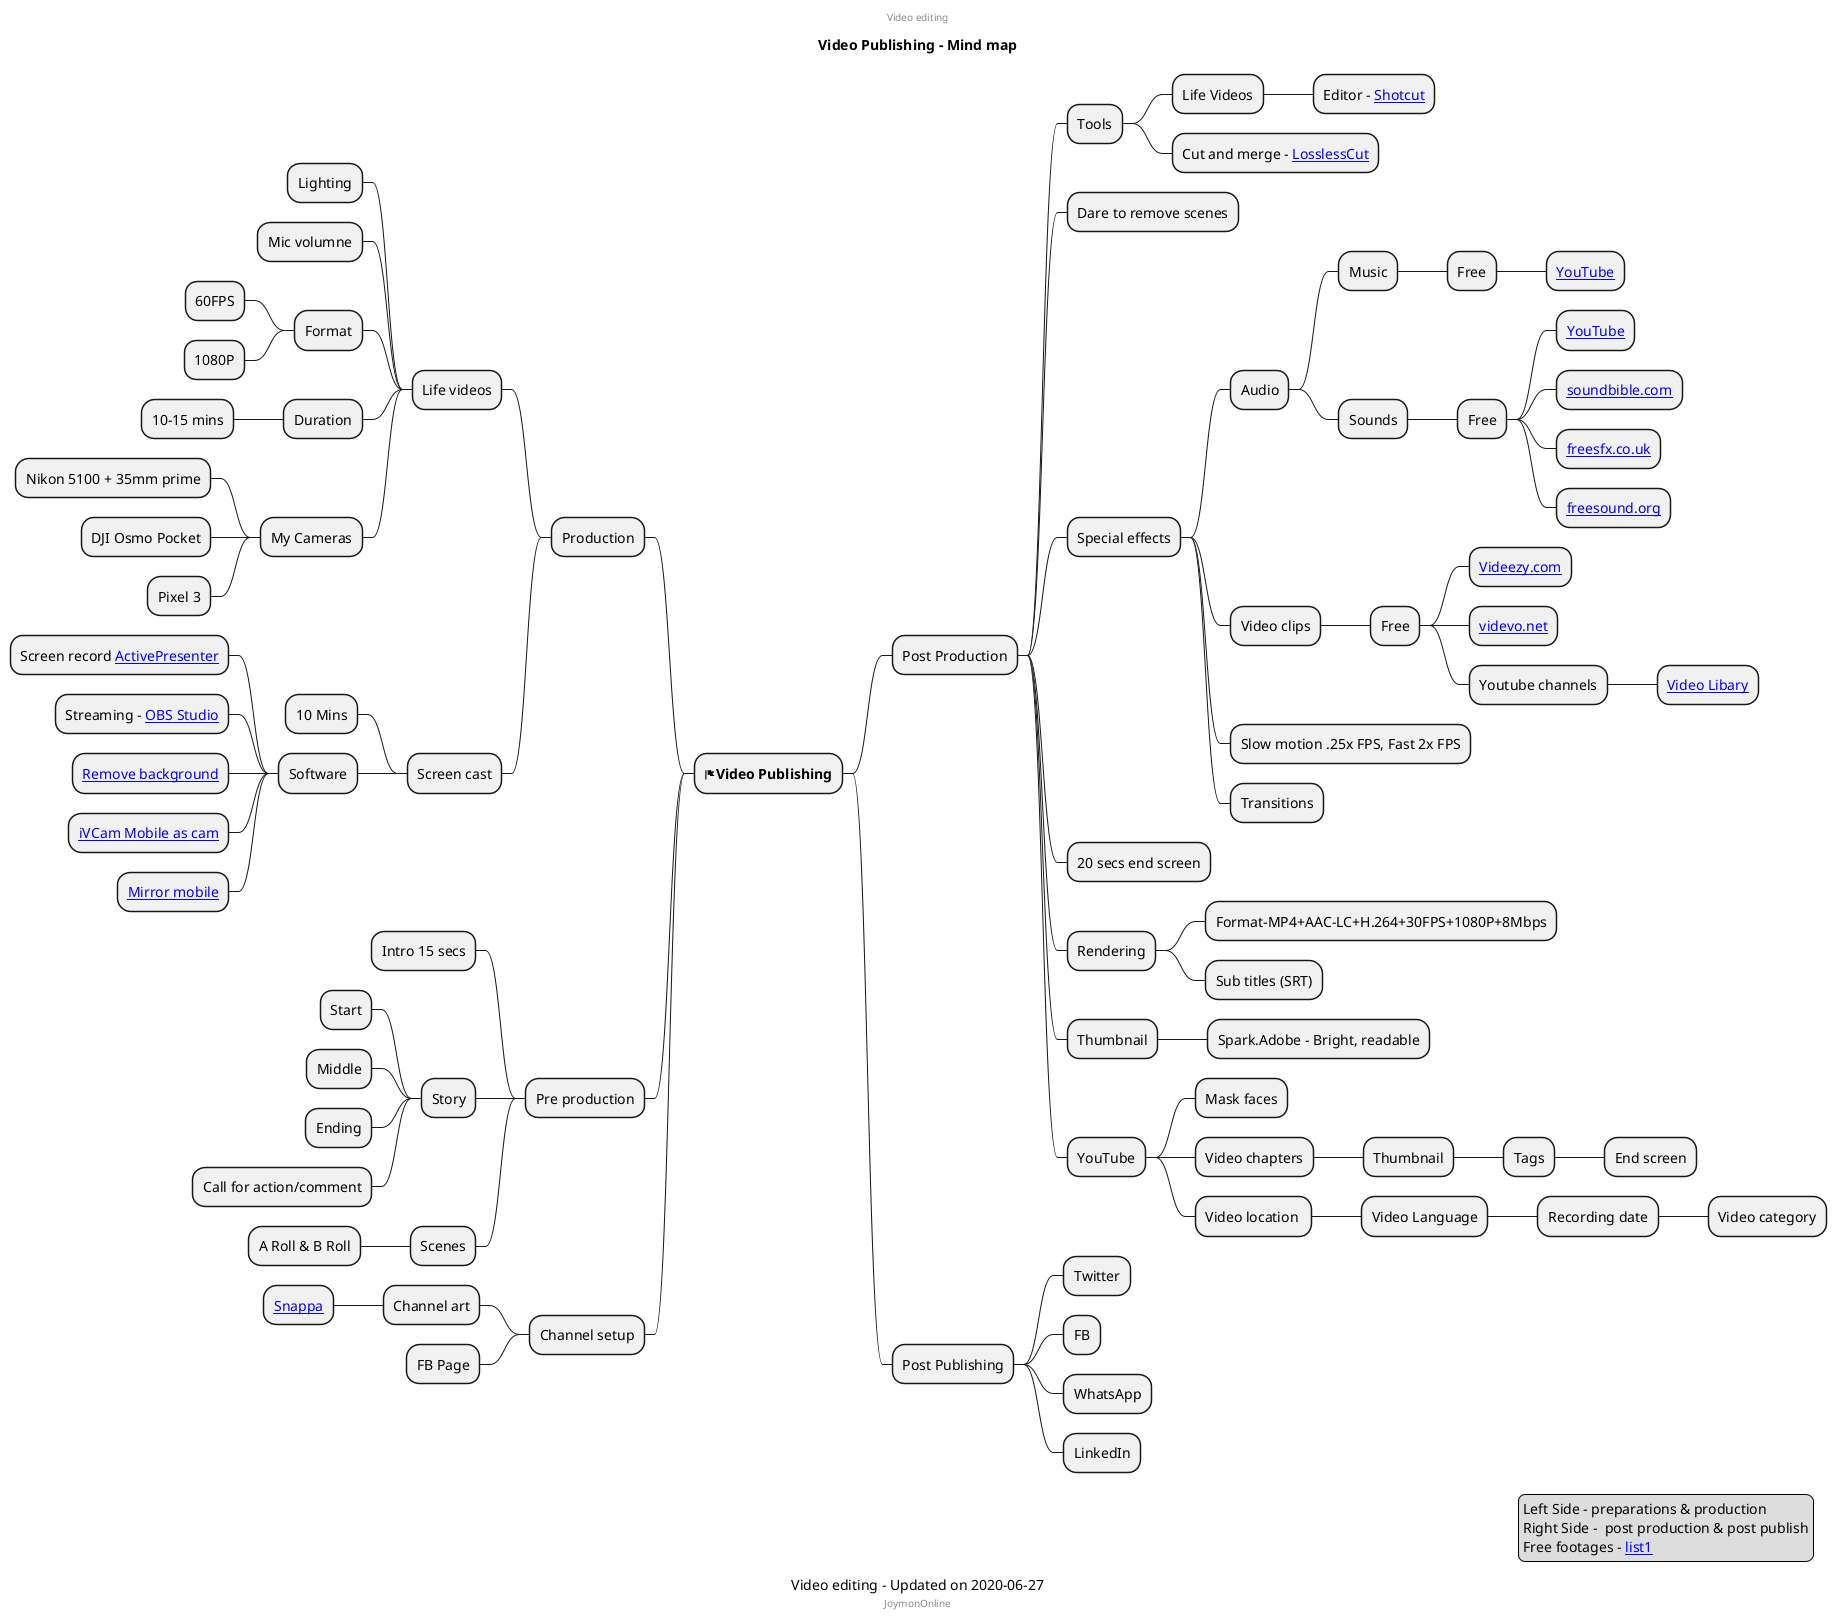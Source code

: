 @startmindmap
caption Video editing - Updated on 2020-06-27
title Video Publishing - Mind map
center header
Video editing
endheader

* <&flag><b>Video Publishing</b>

** Post Production
*** Tools
**** Life Videos
***** Editor - [[https://shotcut.org/download/ Shotcut]]
**** Cut and merge - [[https://github.com/mifi/lossless-cut/releases LosslessCut]]

*** Dare to remove scenes
*** Special effects
**** Audio
***** Music
****** Free
******* [[https://www.youtube.com/audiolibrary/music?nv=1 YouTube]]
***** Sounds
****** Free
******* [[https://www.youtube.com/audiolibrary/soundeffects?nv=1 YouTube]]
******* [[https://soundbible.com/ soundbible.com]]
******* [[https://freesfx.co.uk/ freesfx.co.uk]]
******* [[https://freesound.org/ freesound.org]]
**** Video clips
***** Free
****** [[https://www.videezy.com/ Videezy.com]]
****** [[https://www.videvo.net/ videvo.net]]
****** Youtube channels
******* [[https://www.youtube.com/channel/UC8ScFr0TdBPz9bLElei6-VA/videos Video Libary]]
**** Slow motion .25x FPS, Fast 2x FPS
**** Transitions
*** 20 secs end screen
*** Rendering
**** Format-MP4+AAC-LC+H.264+30FPS+1080P+8Mbps
**** Sub titles (SRT)
*** Thumbnail
**** Spark.Adobe - Bright, readable
*** YouTube
**** Mask faces
**** Video chapters
***** Thumbnail
****** Tags
******* End screen
**** Video location 
***** Video Language
****** Recording date
******* Video category

** Post Publishing
*** Twitter
*** FB
*** WhatsApp
*** LinkedIn

left side
** Production
*** Life videos
**** Lighting
**** Mic volumne
**** Format
***** 60FPS
***** 1080P
**** Duration
***** 10-15 mins
**** My Cameras
***** Nikon 5100 + 35mm prime
***** DJI Osmo Pocket
***** Pixel 3
*** Screen cast
**** 10 Mins
**** Software
***** Screen record [[https://atomisystems.com/download/ ActivePresenter]]
***** Streaming - [[https://obsproject.com/download OBS Studio]]
***** [[https://www.chromacam.me/ Remove background]]
***** [[https://www.e2esoft.com/ivcam/ iVCam Mobile as cam]]
***** [[https://www.apowersoft.com/phone-mirror Mirror mobile]]
** Pre production
*** Intro 15 secs
*** Story
**** Start
**** Middle
**** Ending
****  Call for action/comment
*** Scenes
**** A Roll & B Roll
** Channel setup
*** Channel art
**** [[https://snappa.com/ Snappa]]
*** FB Page
center footer JoymonOnline

legend right
  Left Side - preparations & production
  Right Side -  post production & post publish
  Free footages - [[https://www.oberlo.com/blog/free-stock-video-websites list1]]
endlegend
@endmindmap